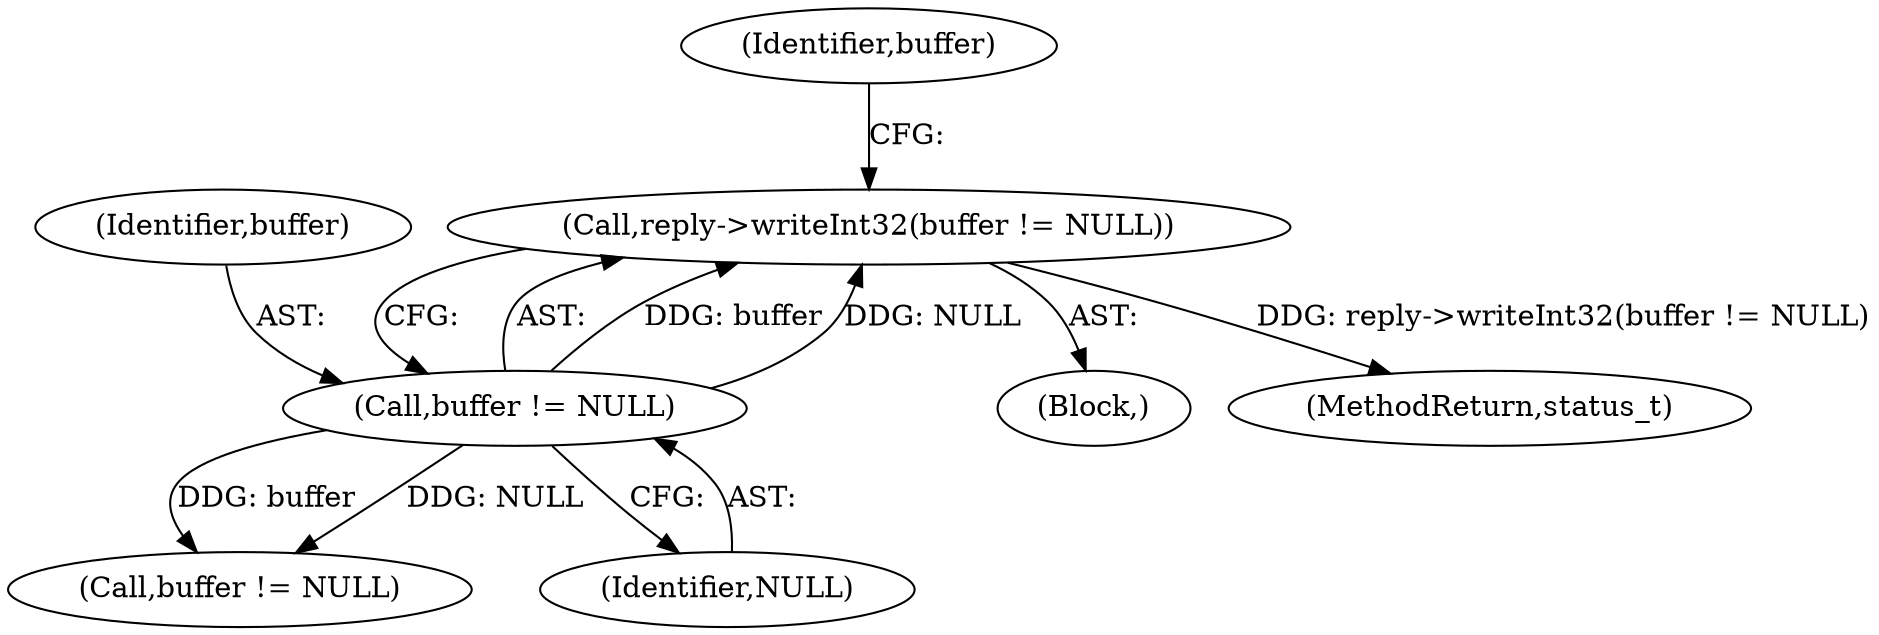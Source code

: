 digraph "0_Android_a30d7d90c4f718e46fb41a99b3d52800e1011b73_0@API" {
"1000270" [label="(Call,reply->writeInt32(buffer != NULL))"];
"1000271" [label="(Call,buffer != NULL)"];
"1000596" [label="(MethodReturn,status_t)"];
"1000276" [label="(Identifier,buffer)"];
"1000270" [label="(Call,reply->writeInt32(buffer != NULL))"];
"1000272" [label="(Identifier,buffer)"];
"1000275" [label="(Call,buffer != NULL)"];
"1000271" [label="(Call,buffer != NULL)"];
"1000269" [label="(Block,)"];
"1000273" [label="(Identifier,NULL)"];
"1000270" -> "1000269"  [label="AST: "];
"1000270" -> "1000271"  [label="CFG: "];
"1000271" -> "1000270"  [label="AST: "];
"1000276" -> "1000270"  [label="CFG: "];
"1000270" -> "1000596"  [label="DDG: reply->writeInt32(buffer != NULL)"];
"1000271" -> "1000270"  [label="DDG: buffer"];
"1000271" -> "1000270"  [label="DDG: NULL"];
"1000271" -> "1000273"  [label="CFG: "];
"1000272" -> "1000271"  [label="AST: "];
"1000273" -> "1000271"  [label="AST: "];
"1000271" -> "1000275"  [label="DDG: buffer"];
"1000271" -> "1000275"  [label="DDG: NULL"];
}
